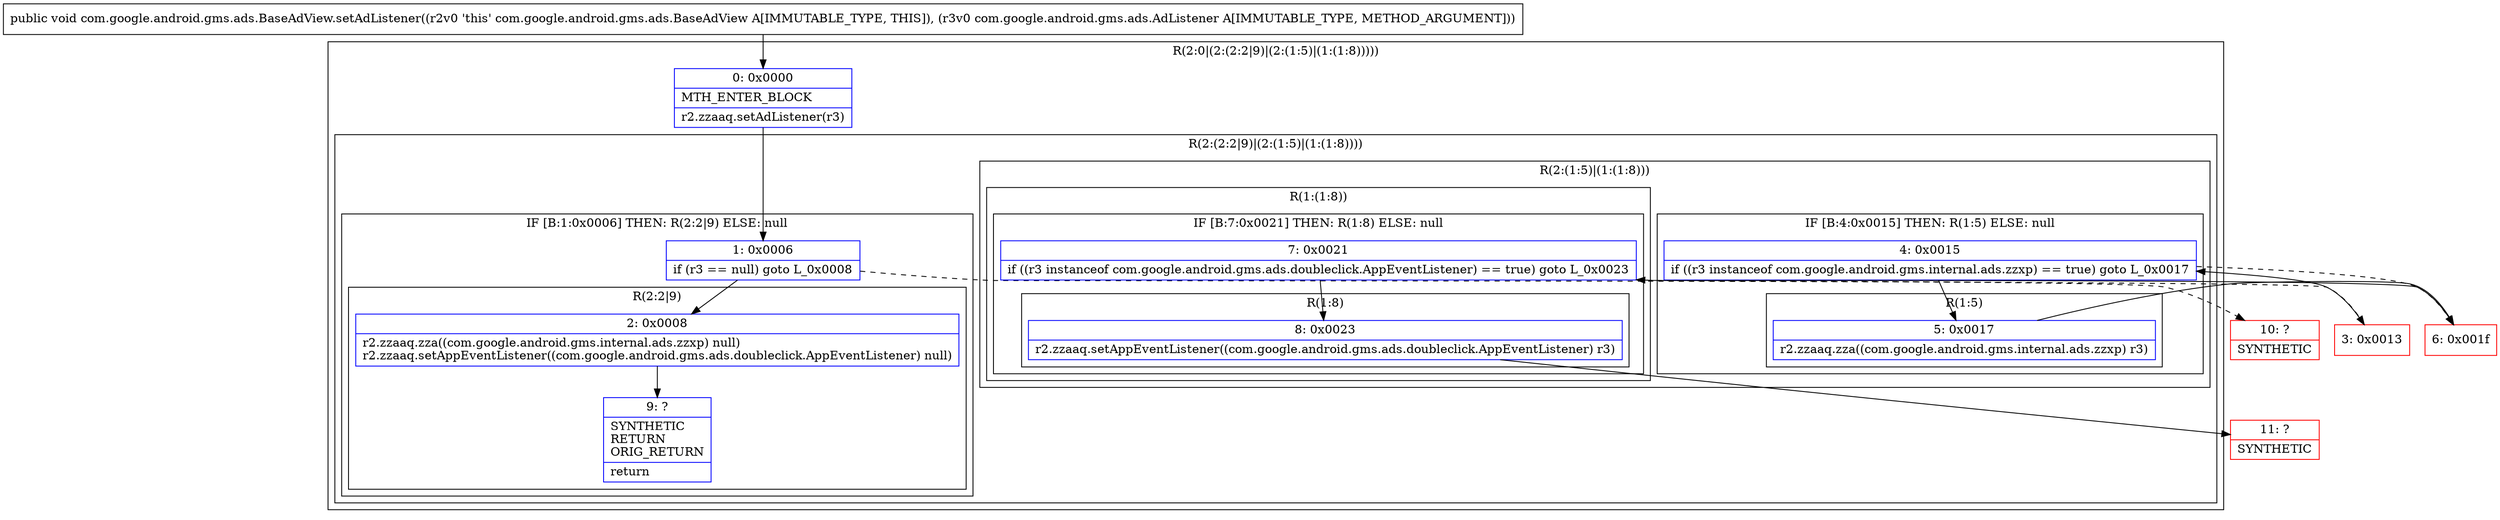 digraph "CFG forcom.google.android.gms.ads.BaseAdView.setAdListener(Lcom\/google\/android\/gms\/ads\/AdListener;)V" {
subgraph cluster_Region_427538775 {
label = "R(2:0|(2:(2:2|9)|(2:(1:5)|(1:(1:8)))))";
node [shape=record,color=blue];
Node_0 [shape=record,label="{0\:\ 0x0000|MTH_ENTER_BLOCK\l|r2.zzaaq.setAdListener(r3)\l}"];
subgraph cluster_Region_1640264125 {
label = "R(2:(2:2|9)|(2:(1:5)|(1:(1:8))))";
node [shape=record,color=blue];
subgraph cluster_IfRegion_1575194797 {
label = "IF [B:1:0x0006] THEN: R(2:2|9) ELSE: null";
node [shape=record,color=blue];
Node_1 [shape=record,label="{1\:\ 0x0006|if (r3 == null) goto L_0x0008\l}"];
subgraph cluster_Region_787004084 {
label = "R(2:2|9)";
node [shape=record,color=blue];
Node_2 [shape=record,label="{2\:\ 0x0008|r2.zzaaq.zza((com.google.android.gms.internal.ads.zzxp) null)\lr2.zzaaq.setAppEventListener((com.google.android.gms.ads.doubleclick.AppEventListener) null)\l}"];
Node_9 [shape=record,label="{9\:\ ?|SYNTHETIC\lRETURN\lORIG_RETURN\l|return\l}"];
}
}
subgraph cluster_Region_1780293439 {
label = "R(2:(1:5)|(1:(1:8)))";
node [shape=record,color=blue];
subgraph cluster_IfRegion_672584280 {
label = "IF [B:4:0x0015] THEN: R(1:5) ELSE: null";
node [shape=record,color=blue];
Node_4 [shape=record,label="{4\:\ 0x0015|if ((r3 instanceof com.google.android.gms.internal.ads.zzxp) == true) goto L_0x0017\l}"];
subgraph cluster_Region_1764841743 {
label = "R(1:5)";
node [shape=record,color=blue];
Node_5 [shape=record,label="{5\:\ 0x0017|r2.zzaaq.zza((com.google.android.gms.internal.ads.zzxp) r3)\l}"];
}
}
subgraph cluster_Region_48718727 {
label = "R(1:(1:8))";
node [shape=record,color=blue];
subgraph cluster_IfRegion_90115 {
label = "IF [B:7:0x0021] THEN: R(1:8) ELSE: null";
node [shape=record,color=blue];
Node_7 [shape=record,label="{7\:\ 0x0021|if ((r3 instanceof com.google.android.gms.ads.doubleclick.AppEventListener) == true) goto L_0x0023\l}"];
subgraph cluster_Region_513537609 {
label = "R(1:8)";
node [shape=record,color=blue];
Node_8 [shape=record,label="{8\:\ 0x0023|r2.zzaaq.setAppEventListener((com.google.android.gms.ads.doubleclick.AppEventListener) r3)\l}"];
}
}
}
}
}
}
Node_3 [shape=record,color=red,label="{3\:\ 0x0013}"];
Node_6 [shape=record,color=red,label="{6\:\ 0x001f}"];
Node_10 [shape=record,color=red,label="{10\:\ ?|SYNTHETIC\l}"];
Node_11 [shape=record,color=red,label="{11\:\ ?|SYNTHETIC\l}"];
MethodNode[shape=record,label="{public void com.google.android.gms.ads.BaseAdView.setAdListener((r2v0 'this' com.google.android.gms.ads.BaseAdView A[IMMUTABLE_TYPE, THIS]), (r3v0 com.google.android.gms.ads.AdListener A[IMMUTABLE_TYPE, METHOD_ARGUMENT])) }"];
MethodNode -> Node_0;
Node_0 -> Node_1;
Node_1 -> Node_2;
Node_1 -> Node_3[style=dashed];
Node_2 -> Node_9;
Node_4 -> Node_5;
Node_4 -> Node_6[style=dashed];
Node_5 -> Node_6;
Node_7 -> Node_8;
Node_7 -> Node_10[style=dashed];
Node_8 -> Node_11;
Node_3 -> Node_4;
Node_6 -> Node_7;
}

